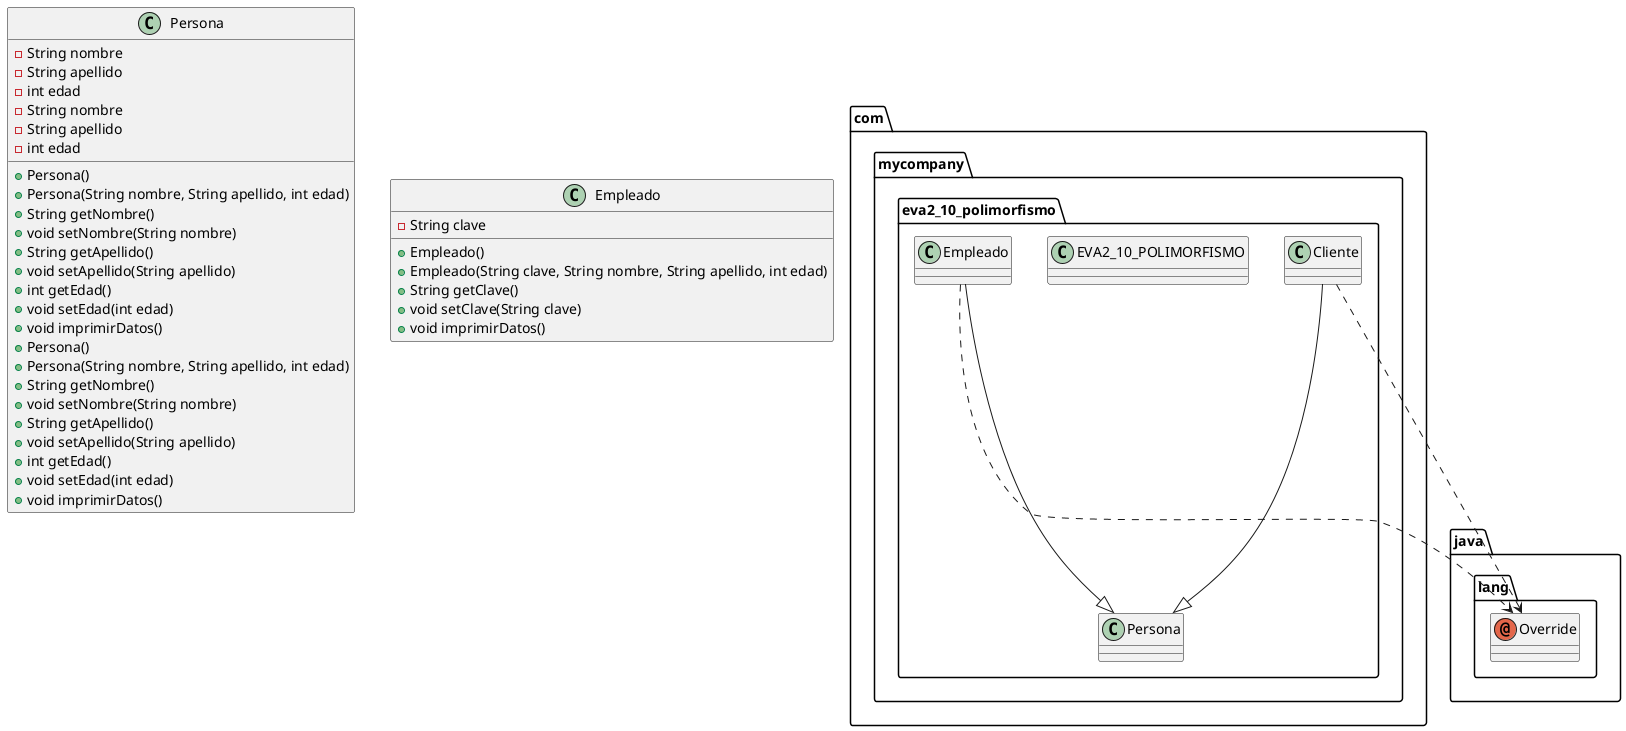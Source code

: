 @startuml
annotation java.lang.Override
class com.mycompany.eva2_10_polimorfismo.Cliente
class com.mycompany.eva2_10_polimorfismo.EVA2_10_POLIMORFISMO
class com.mycompany.eva2_10_polimorfismo.Empleado
class com.mycompany.eva2_10_polimorfismo.Persona
com.mycompany.eva2_10_polimorfismo.Cliente ..> java.lang.Override
com.mycompany.eva2_10_polimorfismo.Cliente --|> com.mycompany.eva2_10_polimorfismo.Persona
com.mycompany.eva2_10_polimorfismo.Empleado ..> java.lang.Override
com.mycompany.eva2_10_polimorfismo.Empleado --|> com.mycompany.eva2_10_polimorfismo.Persona
    class Persona {
        - String nombre
        - String apellido
        - int edad
        + Persona()
        + Persona(String nombre, String apellido, int edad)
        + String getNombre()
        + void setNombre(String nombre)
        + String getApellido()
        + void setApellido(String apellido)
        + int getEdad()
        + void setEdad(int edad)
        + void imprimirDatos()
    }
class Empleado {
        - String clave
        + Empleado()
        + Empleado(String clave, String nombre, String apellido, int edad)
        + String getClave()
        + void setClave(String clave)
        + void imprimirDatos()
    }
 class Persona {
        - String nombre
        - String apellido
        - int edad
        + Persona()
        + Persona(String nombre, String apellido, int edad)
        + String getNombre()
        + void setNombre(String nombre)
        + String getApellido()
        + void setApellido(String apellido)
        + int getEdad()
        + void setEdad(int edad)
        + void imprimirDatos()
    }
@enduml